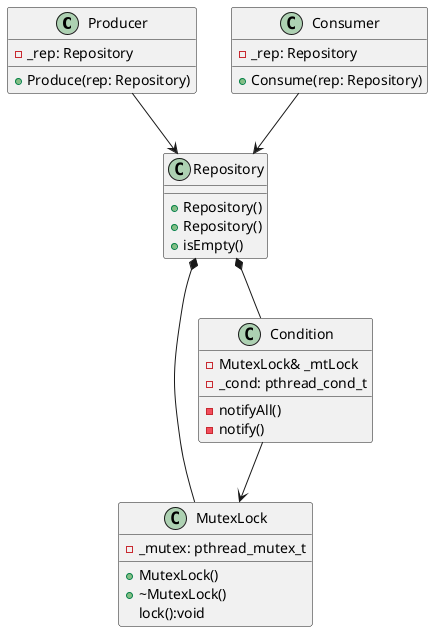@startuml producer_consumer
class Producer{
    - _rep: Repository
    + Produce(rep: Repository)
}
class Consumer{
    - _rep: Repository
    + Consume(rep: Repository)
}
class Repository{
    +Repository()
    +Repository()
    +isEmpty()
}
class MutexLock{
    - _mutex: pthread_mutex_t
    +MutexLock()
    +~MutexLock()
    lock():void
}
class Condition{
    - MutexLock& _mtLock
    - _cond: pthread_cond_t
    - notifyAll()
    - notify()
}
Condition -->MutexLock
Producer --> Repository
Consumer --> Repository
Repository *-- MutexLock
Repository *-- Condition
@enduml